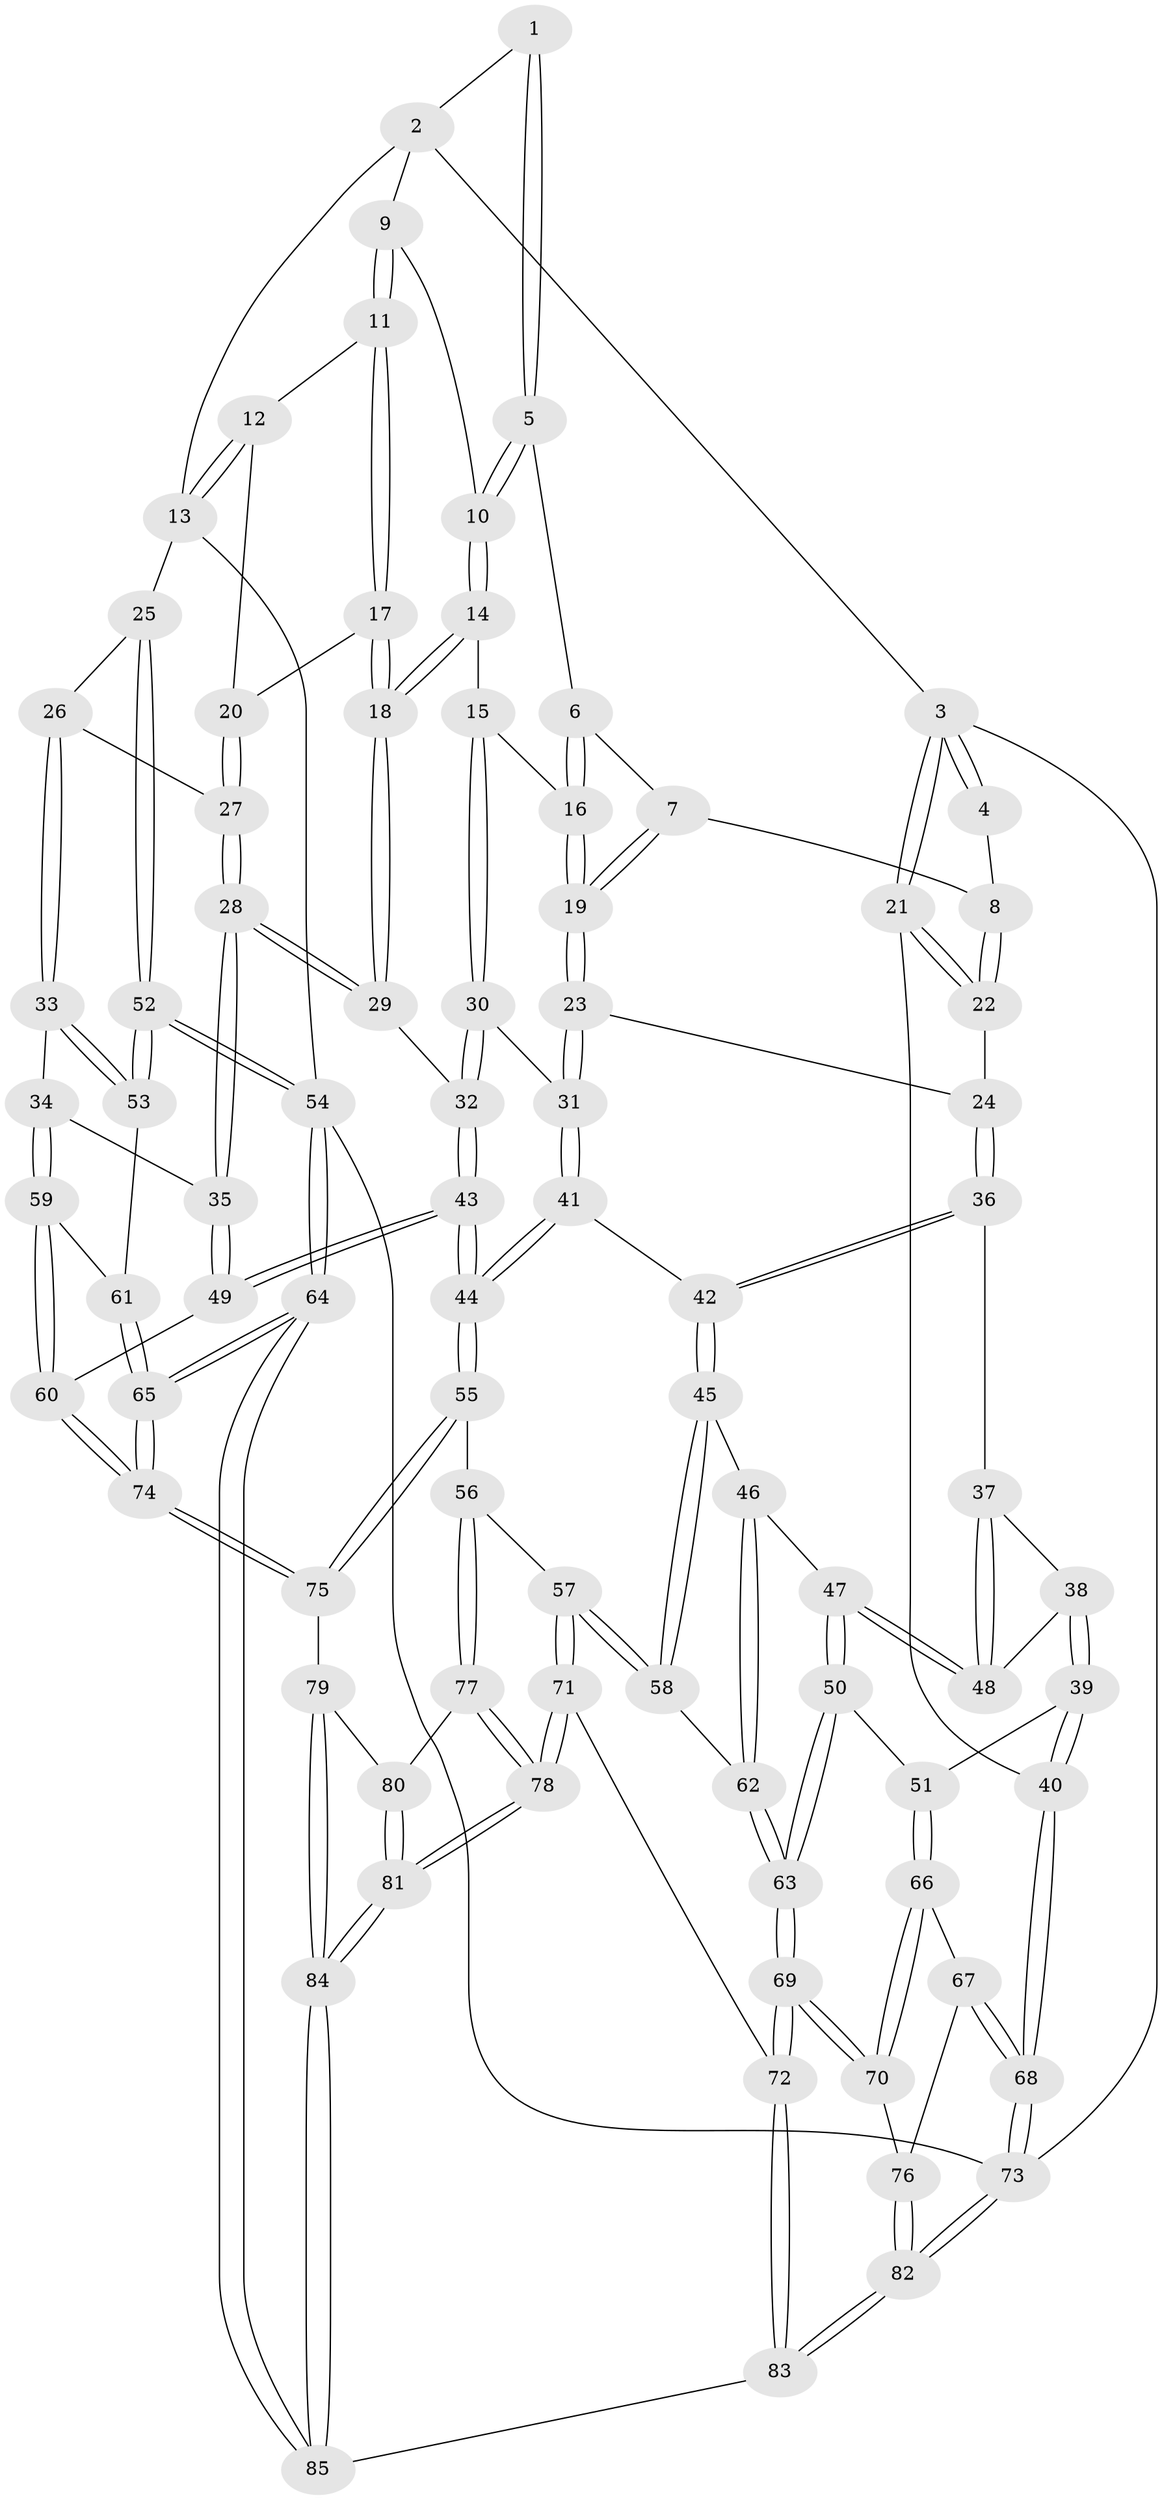 // Generated by graph-tools (version 1.1) at 2025/00/03/09/25 05:00:56]
// undirected, 85 vertices, 209 edges
graph export_dot {
graph [start="1"]
  node [color=gray90,style=filled];
  1 [pos="+0.21182521470549587+0"];
  2 [pos="+0.6025729850758149+0"];
  3 [pos="+0+0"];
  4 [pos="+0.20704263526468172+0"];
  5 [pos="+0.32567271060300323+0.1782209571739709"];
  6 [pos="+0.3195535204360318+0.18521921813442146"];
  7 [pos="+0.29954652573536417+0.20176408455817488"];
  8 [pos="+0.11057599047883243+0.22346108266810538"];
  9 [pos="+0.6268791428341683+0.01984482335473754"];
  10 [pos="+0.4051283925873576+0.1933786618726577"];
  11 [pos="+0.6564263018735463+0.07546965699889292"];
  12 [pos="+1+0.09527445524849182"];
  13 [pos="+1+0"];
  14 [pos="+0.4475455009734687+0.30525806442680764"];
  15 [pos="+0.4388509395812793+0.32062548917816547"];
  16 [pos="+0.35899738993504055+0.3288930969312038"];
  17 [pos="+0.6846118219855716+0.21275903570130994"];
  18 [pos="+0.6509526566961156+0.2694055706799613"];
  19 [pos="+0.2612769613154222+0.37141208121995695"];
  20 [pos="+0.7965634853729506+0.26042079300045967"];
  21 [pos="+0+0.3390173746136165"];
  22 [pos="+0.03397532993352054+0.32212009638210254"];
  23 [pos="+0.24276890716563446+0.39283790559014375"];
  24 [pos="+0.1646380139426036+0.4054312312528268"];
  25 [pos="+1+0.35247778787456413"];
  26 [pos="+0.9779882369717929+0.3904411698971156"];
  27 [pos="+0.8501174277845309+0.31529153497341794"];
  28 [pos="+0.7184061495594282+0.5066849906140283"];
  29 [pos="+0.633349301467759+0.4568358869950601"];
  30 [pos="+0.4526458203667555+0.4456965281158657"];
  31 [pos="+0.38279060374671287+0.4889883977205302"];
  32 [pos="+0.5916315549235001+0.4775778540627534"];
  33 [pos="+0.8376906099142113+0.5603727628449368"];
  34 [pos="+0.7808243453101444+0.5580568783407135"];
  35 [pos="+0.7500326514032275+0.5368893728462051"];
  36 [pos="+0.16936345417542104+0.48448982049187267"];
  37 [pos="+0.16434215406735123+0.5022467853670414"];
  38 [pos="+0.008606969446666555+0.5679086443119461"];
  39 [pos="+0+0.5819209356075965"];
  40 [pos="+0+0.5344788876673954"];
  41 [pos="+0.37123847827017076+0.5670450842833551"];
  42 [pos="+0.317238981588795+0.5933589246248694"];
  43 [pos="+0.511819485115162+0.6995125681657876"];
  44 [pos="+0.5073895375818286+0.7020596578879603"];
  45 [pos="+0.28778088726044165+0.6308293764639615"];
  46 [pos="+0.24367298733030812+0.6482337282745706"];
  47 [pos="+0.15822850973820385+0.6538769214463375"];
  48 [pos="+0.15315940014597978+0.5732452569979295"];
  49 [pos="+0.5557216911531874+0.702097055202594"];
  50 [pos="+0.1393509753875021+0.6780316373982356"];
  51 [pos="+0.11249689603795991+0.6910008315240016"];
  52 [pos="+1+0.6940322234524527"];
  53 [pos="+0.908918724647311+0.651025593319775"];
  54 [pos="+1+1"];
  55 [pos="+0.48691164762800804+0.7429992230637674"];
  56 [pos="+0.4751927393134289+0.7567146147221807"];
  57 [pos="+0.44453795291004544+0.7571688334690153"];
  58 [pos="+0.34288783936372264+0.7362322057975536"];
  59 [pos="+0.7033008591580184+0.735778656665755"];
  60 [pos="+0.7031335384609432+0.7360190778972326"];
  61 [pos="+0.8863089747958869+0.7035349290834948"];
  62 [pos="+0.2791688547173932+0.7647435481481007"];
  63 [pos="+0.24712589793720888+0.7979494003367683"];
  64 [pos="+1+1"];
  65 [pos="+0.8437094059886291+0.9679887133276569"];
  66 [pos="+0.09098582185758006+0.7418447561780357"];
  67 [pos="+0.05717756737026498+0.7704934865814209"];
  68 [pos="+0+0.9207690158660284"];
  69 [pos="+0.24064193598627098+0.8680637891746229"];
  70 [pos="+0.17426117997824786+0.8637701345667244"];
  71 [pos="+0.26719109854501755+0.8686244101404687"];
  72 [pos="+0.2451610298440261+0.8733748550137045"];
  73 [pos="+0+1"];
  74 [pos="+0.7694760583748648+0.9112912808435526"];
  75 [pos="+0.6878022131147858+0.9059346134122344"];
  76 [pos="+0.09905279476131885+0.9024058594047217"];
  77 [pos="+0.4744397484288116+0.7655561452513331"];
  78 [pos="+0.44887494628136326+0.8857034828902792"];
  79 [pos="+0.622680049486972+0.9229579659466225"];
  80 [pos="+0.5941860177292038+0.911978950973396"];
  81 [pos="+0.4514823145205715+0.9123012511258992"];
  82 [pos="+0+1"];
  83 [pos="+0.3098555135392656+1"];
  84 [pos="+0.41890084291615587+1"];
  85 [pos="+0.3899026693230848+1"];
  1 -- 2;
  1 -- 5;
  1 -- 5;
  2 -- 3;
  2 -- 9;
  2 -- 13;
  3 -- 4;
  3 -- 4;
  3 -- 21;
  3 -- 21;
  3 -- 73;
  4 -- 8;
  5 -- 6;
  5 -- 10;
  5 -- 10;
  6 -- 7;
  6 -- 16;
  6 -- 16;
  7 -- 8;
  7 -- 19;
  7 -- 19;
  8 -- 22;
  8 -- 22;
  9 -- 10;
  9 -- 11;
  9 -- 11;
  10 -- 14;
  10 -- 14;
  11 -- 12;
  11 -- 17;
  11 -- 17;
  12 -- 13;
  12 -- 13;
  12 -- 20;
  13 -- 25;
  13 -- 54;
  14 -- 15;
  14 -- 18;
  14 -- 18;
  15 -- 16;
  15 -- 30;
  15 -- 30;
  16 -- 19;
  16 -- 19;
  17 -- 18;
  17 -- 18;
  17 -- 20;
  18 -- 29;
  18 -- 29;
  19 -- 23;
  19 -- 23;
  20 -- 27;
  20 -- 27;
  21 -- 22;
  21 -- 22;
  21 -- 40;
  22 -- 24;
  23 -- 24;
  23 -- 31;
  23 -- 31;
  24 -- 36;
  24 -- 36;
  25 -- 26;
  25 -- 52;
  25 -- 52;
  26 -- 27;
  26 -- 33;
  26 -- 33;
  27 -- 28;
  27 -- 28;
  28 -- 29;
  28 -- 29;
  28 -- 35;
  28 -- 35;
  29 -- 32;
  30 -- 31;
  30 -- 32;
  30 -- 32;
  31 -- 41;
  31 -- 41;
  32 -- 43;
  32 -- 43;
  33 -- 34;
  33 -- 53;
  33 -- 53;
  34 -- 35;
  34 -- 59;
  34 -- 59;
  35 -- 49;
  35 -- 49;
  36 -- 37;
  36 -- 42;
  36 -- 42;
  37 -- 38;
  37 -- 48;
  37 -- 48;
  38 -- 39;
  38 -- 39;
  38 -- 48;
  39 -- 40;
  39 -- 40;
  39 -- 51;
  40 -- 68;
  40 -- 68;
  41 -- 42;
  41 -- 44;
  41 -- 44;
  42 -- 45;
  42 -- 45;
  43 -- 44;
  43 -- 44;
  43 -- 49;
  43 -- 49;
  44 -- 55;
  44 -- 55;
  45 -- 46;
  45 -- 58;
  45 -- 58;
  46 -- 47;
  46 -- 62;
  46 -- 62;
  47 -- 48;
  47 -- 48;
  47 -- 50;
  47 -- 50;
  49 -- 60;
  50 -- 51;
  50 -- 63;
  50 -- 63;
  51 -- 66;
  51 -- 66;
  52 -- 53;
  52 -- 53;
  52 -- 54;
  52 -- 54;
  53 -- 61;
  54 -- 64;
  54 -- 64;
  54 -- 73;
  55 -- 56;
  55 -- 75;
  55 -- 75;
  56 -- 57;
  56 -- 77;
  56 -- 77;
  57 -- 58;
  57 -- 58;
  57 -- 71;
  57 -- 71;
  58 -- 62;
  59 -- 60;
  59 -- 60;
  59 -- 61;
  60 -- 74;
  60 -- 74;
  61 -- 65;
  61 -- 65;
  62 -- 63;
  62 -- 63;
  63 -- 69;
  63 -- 69;
  64 -- 65;
  64 -- 65;
  64 -- 85;
  64 -- 85;
  65 -- 74;
  65 -- 74;
  66 -- 67;
  66 -- 70;
  66 -- 70;
  67 -- 68;
  67 -- 68;
  67 -- 76;
  68 -- 73;
  68 -- 73;
  69 -- 70;
  69 -- 70;
  69 -- 72;
  69 -- 72;
  70 -- 76;
  71 -- 72;
  71 -- 78;
  71 -- 78;
  72 -- 83;
  72 -- 83;
  73 -- 82;
  73 -- 82;
  74 -- 75;
  74 -- 75;
  75 -- 79;
  76 -- 82;
  76 -- 82;
  77 -- 78;
  77 -- 78;
  77 -- 80;
  78 -- 81;
  78 -- 81;
  79 -- 80;
  79 -- 84;
  79 -- 84;
  80 -- 81;
  80 -- 81;
  81 -- 84;
  81 -- 84;
  82 -- 83;
  82 -- 83;
  83 -- 85;
  84 -- 85;
  84 -- 85;
}
